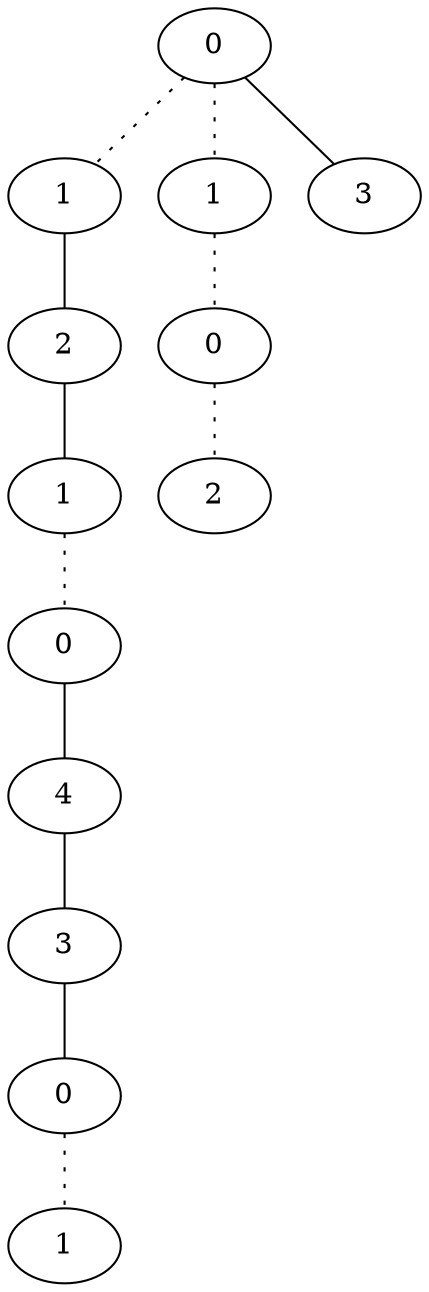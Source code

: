 graph {
a0[label=0];
a1[label=1];
a2[label=2];
a3[label=1];
a4[label=0];
a5[label=4];
a6[label=3];
a7[label=0];
a8[label=1];
a9[label=1];
a10[label=0];
a11[label=2];
a12[label=3];
a0 -- a1 [style=dotted];
a0 -- a9 [style=dotted];
a0 -- a12;
a1 -- a2;
a2 -- a3;
a3 -- a4 [style=dotted];
a4 -- a5;
a5 -- a6;
a6 -- a7;
a7 -- a8 [style=dotted];
a9 -- a10 [style=dotted];
a10 -- a11 [style=dotted];
}
